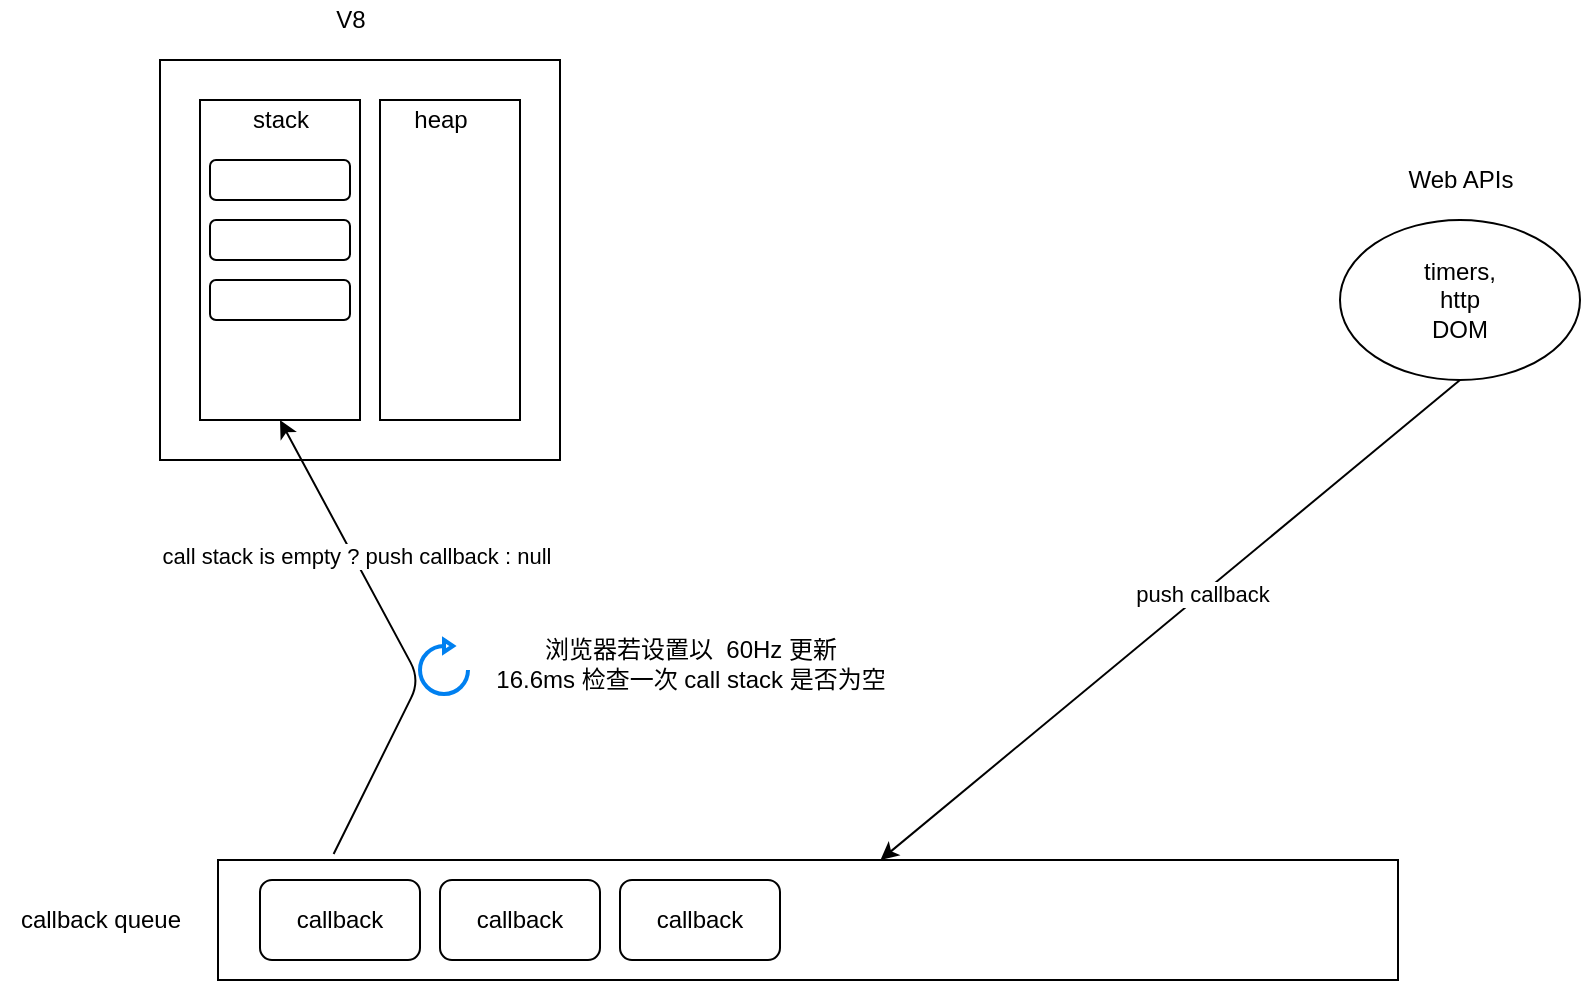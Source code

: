 <mxfile version="14.4.3" type="device"><diagram id="RicfQDd9aHDTsA9FN6Uj" name="第 1 页"><mxGraphModel dx="946" dy="600" grid="1" gridSize="10" guides="1" tooltips="1" connect="1" arrows="1" fold="1" page="1" pageScale="1" pageWidth="827" pageHeight="1169" math="0" shadow="0"><root><mxCell id="0"/><mxCell id="1" parent="0"/><mxCell id="coXtop-9scgaqO10W3NL-1" value="" style="whiteSpace=wrap;html=1;aspect=fixed;" vertex="1" parent="1"><mxGeometry x="90" y="60" width="200" height="200" as="geometry"/></mxCell><mxCell id="coXtop-9scgaqO10W3NL-2" value="" style="rounded=0;whiteSpace=wrap;html=1;" vertex="1" parent="1"><mxGeometry x="110" y="80" width="80" height="160" as="geometry"/></mxCell><mxCell id="coXtop-9scgaqO10W3NL-3" value="" style="rounded=0;whiteSpace=wrap;html=1;" vertex="1" parent="1"><mxGeometry x="200" y="80" width="70" height="160" as="geometry"/></mxCell><mxCell id="coXtop-9scgaqO10W3NL-5" value="stack" style="text;html=1;align=center;verticalAlign=middle;resizable=0;points=[];autosize=1;" vertex="1" parent="1"><mxGeometry x="130" y="80" width="40" height="20" as="geometry"/></mxCell><mxCell id="coXtop-9scgaqO10W3NL-8" value="heap" style="text;html=1;align=center;verticalAlign=middle;resizable=0;points=[];autosize=1;" vertex="1" parent="1"><mxGeometry x="210" y="80" width="40" height="20" as="geometry"/></mxCell><mxCell id="coXtop-9scgaqO10W3NL-9" value="" style="rounded=1;whiteSpace=wrap;html=1;" vertex="1" parent="1"><mxGeometry x="115" y="110" width="70" height="20" as="geometry"/></mxCell><mxCell id="coXtop-9scgaqO10W3NL-10" value="" style="rounded=1;whiteSpace=wrap;html=1;" vertex="1" parent="1"><mxGeometry x="115" y="140" width="70" height="20" as="geometry"/></mxCell><mxCell id="coXtop-9scgaqO10W3NL-13" value="" style="rounded=1;whiteSpace=wrap;html=1;" vertex="1" parent="1"><mxGeometry x="115" y="170" width="70" height="20" as="geometry"/></mxCell><mxCell id="coXtop-9scgaqO10W3NL-14" value="V8" style="text;html=1;align=center;verticalAlign=middle;resizable=0;points=[];autosize=1;" vertex="1" parent="1"><mxGeometry x="170" y="30" width="30" height="20" as="geometry"/></mxCell><mxCell id="coXtop-9scgaqO10W3NL-15" value="timers,&lt;br&gt;http&lt;br&gt;DOM" style="ellipse;whiteSpace=wrap;html=1;" vertex="1" parent="1"><mxGeometry x="680" y="140" width="120" height="80" as="geometry"/></mxCell><mxCell id="coXtop-9scgaqO10W3NL-16" value="Web APIs" style="text;html=1;align=center;verticalAlign=middle;resizable=0;points=[];autosize=1;" vertex="1" parent="1"><mxGeometry x="705" y="110" width="70" height="20" as="geometry"/></mxCell><mxCell id="coXtop-9scgaqO10W3NL-17" value="" style="rounded=0;whiteSpace=wrap;html=1;" vertex="1" parent="1"><mxGeometry x="119" y="460" width="590" height="60" as="geometry"/></mxCell><mxCell id="coXtop-9scgaqO10W3NL-18" value="callback" style="rounded=1;whiteSpace=wrap;html=1;" vertex="1" parent="1"><mxGeometry x="140" y="470" width="80" height="40" as="geometry"/></mxCell><mxCell id="coXtop-9scgaqO10W3NL-19" value="callback" style="rounded=1;whiteSpace=wrap;html=1;" vertex="1" parent="1"><mxGeometry x="230" y="470" width="80" height="40" as="geometry"/></mxCell><mxCell id="coXtop-9scgaqO10W3NL-20" value="callback" style="rounded=1;whiteSpace=wrap;html=1;" vertex="1" parent="1"><mxGeometry x="320" y="470" width="80" height="40" as="geometry"/></mxCell><mxCell id="coXtop-9scgaqO10W3NL-22" value="" style="endArrow=classic;html=1;exitX=0.5;exitY=1;exitDx=0;exitDy=0;" edge="1" parent="1" source="coXtop-9scgaqO10W3NL-15" target="coXtop-9scgaqO10W3NL-17"><mxGeometry width="50" height="50" relative="1" as="geometry"><mxPoint x="390" y="350" as="sourcePoint"/><mxPoint x="440" y="300" as="targetPoint"/></mxGeometry></mxCell><mxCell id="coXtop-9scgaqO10W3NL-23" value="push callback" style="edgeLabel;html=1;align=center;verticalAlign=middle;resizable=0;points=[];" vertex="1" connectable="0" parent="coXtop-9scgaqO10W3NL-22"><mxGeometry x="-0.109" relative="1" as="geometry"><mxPoint as="offset"/></mxGeometry></mxCell><mxCell id="coXtop-9scgaqO10W3NL-24" value="" style="html=1;verticalLabelPosition=bottom;align=center;labelBackgroundColor=#ffffff;verticalAlign=top;strokeWidth=2;strokeColor=#0080F0;shadow=0;dashed=0;shape=mxgraph.ios7.icons.reload;" vertex="1" parent="1"><mxGeometry x="220" y="350" width="24" height="27" as="geometry"/></mxCell><mxCell id="coXtop-9scgaqO10W3NL-30" value="" style="endArrow=classic;html=1;exitX=0.098;exitY=-0.05;exitDx=0;exitDy=0;exitPerimeter=0;entryX=0.5;entryY=1;entryDx=0;entryDy=0;" edge="1" parent="1" source="coXtop-9scgaqO10W3NL-17" target="coXtop-9scgaqO10W3NL-2"><mxGeometry width="50" height="50" relative="1" as="geometry"><mxPoint x="390" y="350" as="sourcePoint"/><mxPoint x="440" y="300" as="targetPoint"/><Array as="points"><mxPoint x="220" y="370"/></Array></mxGeometry></mxCell><mxCell id="coXtop-9scgaqO10W3NL-31" value="call stack is empty ? push callback : null" style="edgeLabel;html=1;align=center;verticalAlign=middle;resizable=0;points=[];" vertex="1" connectable="0" parent="coXtop-9scgaqO10W3NL-30"><mxGeometry x="0.364" y="-1" relative="1" as="geometry"><mxPoint as="offset"/></mxGeometry></mxCell><mxCell id="coXtop-9scgaqO10W3NL-32" value="callback queue&lt;br&gt;" style="text;html=1;align=center;verticalAlign=middle;resizable=0;points=[];autosize=1;" vertex="1" parent="1"><mxGeometry x="10" y="480" width="100" height="20" as="geometry"/></mxCell><mxCell id="coXtop-9scgaqO10W3NL-33" value="浏览器若设置以&amp;nbsp; 60Hz 更新&lt;br&gt;16.6ms 检查一次 call stack 是否为空" style="text;html=1;align=center;verticalAlign=middle;resizable=0;points=[];autosize=1;" vertex="1" parent="1"><mxGeometry x="250" y="347" width="210" height="30" as="geometry"/></mxCell></root></mxGraphModel></diagram></mxfile>